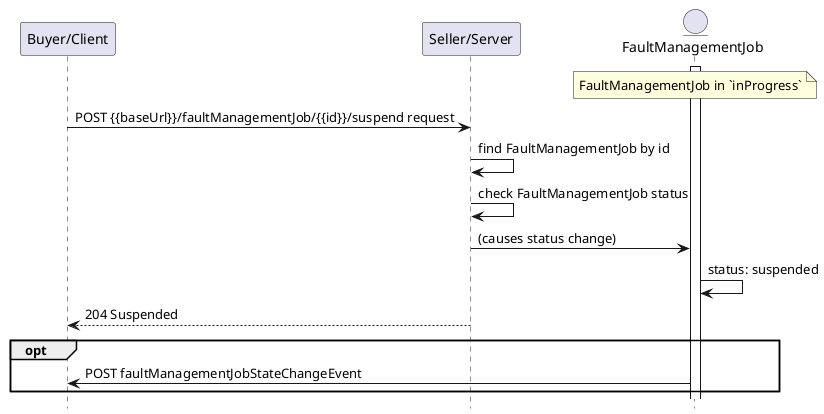 @startuml useCase10

hide footbox

participant "Buyer/Client" as B
participant "Seller/Server" as S

entity "FaultManagementJob" as FJ
activate FJ

note over FJ: FaultManagementJob in `inProgress`

B -> S : POST {{baseUrl}}/faultManagementJob/{{id}}/suspend request

S -> S : find FaultManagementJob by id
S -> S : check FaultManagementJob status
S -> FJ : (causes status change)
FJ -> FJ: status: suspended 

B <-- S : 204 Suspended

opt
    FJ -> B: POST faultManagementJobStateChangeEvent
end

@enduml